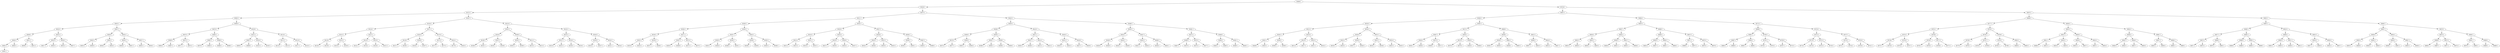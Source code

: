 digraph test_tree {
00498 [label=" 00498 2 "];00249 [label=" 00249 2 "];00498 -> 00249;
00746 [label=" 00746 2 "];00498 -> 00746;
00249 [label=" 00249 2 "];00125 [label=" 00125 2 "];00249 -> 00125;
00373 [label=" 00373 2 "];00249 -> 00373;
00125 [label=" 00125 2 "];00063 [label=" 00063 2 "];00125 -> 00063;
00187 [label=" 00187 2 "];00125 -> 00187;
00063 [label=" 00063 2 "];00032 [label=" 00032 2 "];00063 -> 00032;
00094 [label=" 00094 2 "];00063 -> 00094;
00032 [label=" 00032 2 "];00016 [label=" 00016 2 "];00032 -> 00016;
00047 [label=" 00047 2 "];00032 -> 00047;
00016 [label=" 00016 2 "];00008 [label=" 00008 2 "];00016 -> 00008;
00023 [label=" 00023 2 "];00016 -> 00023;
00008 [label=" 00008 2 "];00004 [label=" 00004 2 "];00008 -> 00004;
00011 [label=" 00011 2 "];00008 -> 00011;
00004 [label=" 00004 2 "];00002 [label=" 00002 2 "];00004 -> 00002;
00005 [label=" 00005 2 "];00004 -> 00005;
00002 [label=" 00002 2 "];00001 [label=" 00001 1 "];00002 -> 00001;
00001 [label=" 00001 1 "];00005 [label=" 00005 2 "];00011 [label=" 00011 2 "];00009 [label=" 00009 2 "];00011 -> 00009;
00012 [label=" 00012 2 "];00011 -> 00012;
00009 [label=" 00009 2 "];00012 [label=" 00012 2 "];00023 [label=" 00023 2 "];00019 [label=" 00019 2 "];00023 -> 00019;
00026 [label=" 00026 2 "];00023 -> 00026;
00019 [label=" 00019 2 "];00017 [label=" 00017 2 "];00019 -> 00017;
00020 [label=" 00020 2 "];00019 -> 00020;
00017 [label=" 00017 2 "];00020 [label=" 00020 2 "];00026 [label=" 00026 2 "];00024 [label=" 00024 2 "];00026 -> 00024;
00027 [label=" 00027 2 "];00026 -> 00027;
00024 [label=" 00024 2 "];00027 [label=" 00027 2 "];00047 [label=" 00047 2 "];00039 [label=" 00039 2 "];00047 -> 00039;
00054 [label=" 00054 2 "];00047 -> 00054;
00039 [label=" 00039 2 "];00035 [label=" 00035 2 "];00039 -> 00035;
00042 [label=" 00042 2 "];00039 -> 00042;
00035 [label=" 00035 2 "];00033 [label=" 00033 2 "];00035 -> 00033;
00036 [label=" 00036 2 "];00035 -> 00036;
00033 [label=" 00033 2 "];00036 [label=" 00036 2 "];00042 [label=" 00042 2 "];00040 [label=" 00040 2 "];00042 -> 00040;
00043 [label=" 00043 2 "];00042 -> 00043;
00040 [label=" 00040 2 "];00043 [label=" 00043 2 "];00054 [label=" 00054 2 "];00050 [label=" 00050 2 "];00054 -> 00050;
00057 [label=" 00057 2 "];00054 -> 00057;
00050 [label=" 00050 2 "];00048 [label=" 00048 2 "];00050 -> 00048;
00051 [label=" 00051 2 "];00050 -> 00051;
00048 [label=" 00048 2 "];00051 [label=" 00051 2 "];00057 [label=" 00057 2 "];00055 [label=" 00055 2 "];00057 -> 00055;
00058 [label=" 00058 2 "];00057 -> 00058;
00055 [label=" 00055 2 "];00058 [label=" 00058 2 "];00094 [label=" 00094 2 "];00078 [label=" 00078 2 "];00094 -> 00078;
00109 [label=" 00109 2 "];00094 -> 00109;
00078 [label=" 00078 2 "];00070 [label=" 00070 2 "];00078 -> 00070;
00085 [label=" 00085 2 "];00078 -> 00085;
00070 [label=" 00070 2 "];00066 [label=" 00066 2 "];00070 -> 00066;
00073 [label=" 00073 2 "];00070 -> 00073;
00066 [label=" 00066 2 "];00064 [label=" 00064 2 "];00066 -> 00064;
00067 [label=" 00067 2 "];00066 -> 00067;
00064 [label=" 00064 2 "];00067 [label=" 00067 2 "];00073 [label=" 00073 2 "];00071 [label=" 00071 2 "];00073 -> 00071;
00074 [label=" 00074 2 "];00073 -> 00074;
00071 [label=" 00071 2 "];00074 [label=" 00074 2 "];00085 [label=" 00085 2 "];00081 [label=" 00081 2 "];00085 -> 00081;
00088 [label=" 00088 2 "];00085 -> 00088;
00081 [label=" 00081 2 "];00079 [label=" 00079 2 "];00081 -> 00079;
00082 [label=" 00082 2 "];00081 -> 00082;
00079 [label=" 00079 2 "];00082 [label=" 00082 2 "];00088 [label=" 00088 2 "];00086 [label=" 00086 2 "];00088 -> 00086;
00089 [label=" 00089 2 "];00088 -> 00089;
00086 [label=" 00086 2 "];00089 [label=" 00089 2 "];00109 [label=" 00109 2 "];00101 [label=" 00101 2 "];00109 -> 00101;
00116 [label=" 00116 2 "];00109 -> 00116;
00101 [label=" 00101 2 "];00097 [label=" 00097 2 "];00101 -> 00097;
00104 [label=" 00104 2 "];00101 -> 00104;
00097 [label=" 00097 2 "];00095 [label=" 00095 2 "];00097 -> 00095;
00098 [label=" 00098 2 "];00097 -> 00098;
00095 [label=" 00095 2 "];00098 [label=" 00098 2 "];00104 [label=" 00104 2 "];00102 [label=" 00102 2 "];00104 -> 00102;
00105 [label=" 00105 2 "];00104 -> 00105;
00102 [label=" 00102 2 "];00105 [label=" 00105 2 "];00116 [label=" 00116 2 "];00112 [label=" 00112 2 "];00116 -> 00112;
00119 [label=" 00119 2 "];00116 -> 00119;
00112 [label=" 00112 2 "];00110 [label=" 00110 2 "];00112 -> 00110;
00113 [label=" 00113 2 "];00112 -> 00113;
00110 [label=" 00110 2 "];00113 [label=" 00113 2 "];00119 [label=" 00119 2 "];00117 [label=" 00117 2 "];00119 -> 00117;
00120 [label=" 00120 2 "];00119 -> 00120;
00117 [label=" 00117 2 "];00120 [label=" 00120 2 "];00187 [label=" 00187 2 "];00156 [label=" 00156 2 "];00187 -> 00156;
00218 [label=" 00218 2 "];00187 -> 00218;
00156 [label=" 00156 2 "];00140 [label=" 00140 2 "];00156 -> 00140;
00171 [label=" 00171 2 "];00156 -> 00171;
00140 [label=" 00140 2 "];00132 [label=" 00132 2 "];00140 -> 00132;
00147 [label=" 00147 2 "];00140 -> 00147;
00132 [label=" 00132 2 "];00128 [label=" 00128 2 "];00132 -> 00128;
00135 [label=" 00135 2 "];00132 -> 00135;
00128 [label=" 00128 2 "];00126 [label=" 00126 2 "];00128 -> 00126;
00129 [label=" 00129 2 "];00128 -> 00129;
00126 [label=" 00126 2 "];00129 [label=" 00129 2 "];00135 [label=" 00135 2 "];00133 [label=" 00133 2 "];00135 -> 00133;
00136 [label=" 00136 2 "];00135 -> 00136;
00133 [label=" 00133 2 "];00136 [label=" 00136 2 "];00147 [label=" 00147 2 "];00143 [label=" 00143 2 "];00147 -> 00143;
00150 [label=" 00150 2 "];00147 -> 00150;
00143 [label=" 00143 2 "];00141 [label=" 00141 2 "];00143 -> 00141;
00144 [label=" 00144 2 "];00143 -> 00144;
00141 [label=" 00141 2 "];00144 [label=" 00144 2 "];00150 [label=" 00150 2 "];00148 [label=" 00148 2 "];00150 -> 00148;
00151 [label=" 00151 2 "];00150 -> 00151;
00148 [label=" 00148 2 "];00151 [label=" 00151 2 "];00171 [label=" 00171 2 "];00163 [label=" 00163 2 "];00171 -> 00163;
00178 [label=" 00178 2 "];00171 -> 00178;
00163 [label=" 00163 2 "];00159 [label=" 00159 2 "];00163 -> 00159;
00166 [label=" 00166 2 "];00163 -> 00166;
00159 [label=" 00159 2 "];00157 [label=" 00157 2 "];00159 -> 00157;
00160 [label=" 00160 2 "];00159 -> 00160;
00157 [label=" 00157 2 "];00160 [label=" 00160 2 "];00166 [label=" 00166 2 "];00164 [label=" 00164 2 "];00166 -> 00164;
00167 [label=" 00167 2 "];00166 -> 00167;
00164 [label=" 00164 2 "];00167 [label=" 00167 2 "];00178 [label=" 00178 2 "];00174 [label=" 00174 2 "];00178 -> 00174;
00181 [label=" 00181 2 "];00178 -> 00181;
00174 [label=" 00174 2 "];00172 [label=" 00172 2 "];00174 -> 00172;
00175 [label=" 00175 2 "];00174 -> 00175;
00172 [label=" 00172 2 "];00175 [label=" 00175 2 "];00181 [label=" 00181 2 "];00179 [label=" 00179 2 "];00181 -> 00179;
00182 [label=" 00182 2 "];00181 -> 00182;
00179 [label=" 00179 2 "];00182 [label=" 00182 2 "];00218 [label=" 00218 2 "];00202 [label=" 00202 2 "];00218 -> 00202;
00233 [label=" 00233 2 "];00218 -> 00233;
00202 [label=" 00202 2 "];00194 [label=" 00194 2 "];00202 -> 00194;
00209 [label=" 00209 2 "];00202 -> 00209;
00194 [label=" 00194 2 "];00190 [label=" 00190 2 "];00194 -> 00190;
00197 [label=" 00197 2 "];00194 -> 00197;
00190 [label=" 00190 2 "];00188 [label=" 00188 2 "];00190 -> 00188;
00191 [label=" 00191 2 "];00190 -> 00191;
00188 [label=" 00188 2 "];00191 [label=" 00191 2 "];00197 [label=" 00197 2 "];00195 [label=" 00195 2 "];00197 -> 00195;
00198 [label=" 00198 2 "];00197 -> 00198;
00195 [label=" 00195 2 "];00198 [label=" 00198 2 "];00209 [label=" 00209 2 "];00205 [label=" 00205 2 "];00209 -> 00205;
00212 [label=" 00212 2 "];00209 -> 00212;
00205 [label=" 00205 2 "];00203 [label=" 00203 2 "];00205 -> 00203;
00206 [label=" 00206 2 "];00205 -> 00206;
00203 [label=" 00203 2 "];00206 [label=" 00206 2 "];00212 [label=" 00212 2 "];00210 [label=" 00210 2 "];00212 -> 00210;
00213 [label=" 00213 2 "];00212 -> 00213;
00210 [label=" 00210 2 "];00213 [label=" 00213 2 "];00233 [label=" 00233 2 "];00225 [label=" 00225 2 "];00233 -> 00225;
00240 [label=" 00240 2 "];00233 -> 00240;
00225 [label=" 00225 2 "];00221 [label=" 00221 2 "];00225 -> 00221;
00228 [label=" 00228 2 "];00225 -> 00228;
00221 [label=" 00221 2 "];00219 [label=" 00219 2 "];00221 -> 00219;
00222 [label=" 00222 2 "];00221 -> 00222;
00219 [label=" 00219 2 "];00222 [label=" 00222 2 "];00228 [label=" 00228 2 "];00226 [label=" 00226 2 "];00228 -> 00226;
00229 [label=" 00229 2 "];00228 -> 00229;
00226 [label=" 00226 2 "];00229 [label=" 00229 2 "];00240 [label=" 00240 2 "];00236 [label=" 00236 2 "];00240 -> 00236;
00243 [label=" 00243 2 "];00240 -> 00243;
00236 [label=" 00236 2 "];00234 [label=" 00234 2 "];00236 -> 00234;
00237 [label=" 00237 2 "];00236 -> 00237;
00234 [label=" 00234 2 "];00237 [label=" 00237 2 "];00243 [label=" 00243 2 "];00241 [label=" 00241 2 "];00243 -> 00241;
00244 [label=" 00244 2 "];00243 -> 00244;
00241 [label=" 00241 2 "];00244 [label=" 00244 2 "];00373 [label=" 00373 2 "];00311 [label=" 00311 2 "];00373 -> 00311;
00435 [label=" 00435 2 "];00373 -> 00435;
00311 [label=" 00311 2 "];00280 [label=" 00280 2 "];00311 -> 00280;
00342 [label=" 00342 2 "];00311 -> 00342;
00280 [label=" 00280 2 "];00264 [label=" 00264 2 "];00280 -> 00264;
00295 [label=" 00295 2 "];00280 -> 00295;
00264 [label=" 00264 2 "];00256 [label=" 00256 2 "];00264 -> 00256;
00271 [label=" 00271 2 "];00264 -> 00271;
00256 [label=" 00256 2 "];00252 [label=" 00252 2 "];00256 -> 00252;
00259 [label=" 00259 2 "];00256 -> 00259;
00252 [label=" 00252 2 "];00250 [label=" 00250 2 "];00252 -> 00250;
00253 [label=" 00253 2 "];00252 -> 00253;
00250 [label=" 00250 2 "];00253 [label=" 00253 2 "];00259 [label=" 00259 2 "];00257 [label=" 00257 2 "];00259 -> 00257;
00260 [label=" 00260 2 "];00259 -> 00260;
00257 [label=" 00257 2 "];00260 [label=" 00260 2 "];00271 [label=" 00271 2 "];00267 [label=" 00267 2 "];00271 -> 00267;
00274 [label=" 00274 2 "];00271 -> 00274;
00267 [label=" 00267 2 "];00265 [label=" 00265 2 "];00267 -> 00265;
00268 [label=" 00268 2 "];00267 -> 00268;
00265 [label=" 00265 2 "];00268 [label=" 00268 2 "];00274 [label=" 00274 2 "];00272 [label=" 00272 2 "];00274 -> 00272;
00275 [label=" 00275 2 "];00274 -> 00275;
00272 [label=" 00272 2 "];00275 [label=" 00275 2 "];00295 [label=" 00295 2 "];00287 [label=" 00287 2 "];00295 -> 00287;
00302 [label=" 00302 2 "];00295 -> 00302;
00287 [label=" 00287 2 "];00283 [label=" 00283 2 "];00287 -> 00283;
00290 [label=" 00290 2 "];00287 -> 00290;
00283 [label=" 00283 2 "];00281 [label=" 00281 2 "];00283 -> 00281;
00284 [label=" 00284 2 "];00283 -> 00284;
00281 [label=" 00281 2 "];00284 [label=" 00284 2 "];00290 [label=" 00290 2 "];00288 [label=" 00288 2 "];00290 -> 00288;
00291 [label=" 00291 2 "];00290 -> 00291;
00288 [label=" 00288 2 "];00291 [label=" 00291 2 "];00302 [label=" 00302 2 "];00298 [label=" 00298 2 "];00302 -> 00298;
00305 [label=" 00305 2 "];00302 -> 00305;
00298 [label=" 00298 2 "];00296 [label=" 00296 2 "];00298 -> 00296;
00299 [label=" 00299 2 "];00298 -> 00299;
00296 [label=" 00296 2 "];00299 [label=" 00299 2 "];00305 [label=" 00305 2 "];00303 [label=" 00303 2 "];00305 -> 00303;
00306 [label=" 00306 2 "];00305 -> 00306;
00303 [label=" 00303 2 "];00306 [label=" 00306 2 "];00342 [label=" 00342 2 "];00326 [label=" 00326 2 "];00342 -> 00326;
00357 [label=" 00357 2 "];00342 -> 00357;
00326 [label=" 00326 2 "];00318 [label=" 00318 2 "];00326 -> 00318;
00333 [label=" 00333 2 "];00326 -> 00333;
00318 [label=" 00318 2 "];00314 [label=" 00314 2 "];00318 -> 00314;
00321 [label=" 00321 2 "];00318 -> 00321;
00314 [label=" 00314 2 "];00312 [label=" 00312 2 "];00314 -> 00312;
00315 [label=" 00315 2 "];00314 -> 00315;
00312 [label=" 00312 2 "];00315 [label=" 00315 2 "];00321 [label=" 00321 2 "];00319 [label=" 00319 2 "];00321 -> 00319;
00322 [label=" 00322 2 "];00321 -> 00322;
00319 [label=" 00319 2 "];00322 [label=" 00322 2 "];00333 [label=" 00333 2 "];00329 [label=" 00329 2 "];00333 -> 00329;
00336 [label=" 00336 2 "];00333 -> 00336;
00329 [label=" 00329 2 "];00327 [label=" 00327 2 "];00329 -> 00327;
00330 [label=" 00330 2 "];00329 -> 00330;
00327 [label=" 00327 2 "];00330 [label=" 00330 2 "];00336 [label=" 00336 2 "];00334 [label=" 00334 2 "];00336 -> 00334;
00337 [label=" 00337 2 "];00336 -> 00337;
00334 [label=" 00334 2 "];00337 [label=" 00337 2 "];00357 [label=" 00357 2 "];00349 [label=" 00349 2 "];00357 -> 00349;
00364 [label=" 00364 2 "];00357 -> 00364;
00349 [label=" 00349 2 "];00345 [label=" 00345 2 "];00349 -> 00345;
00352 [label=" 00352 2 "];00349 -> 00352;
00345 [label=" 00345 2 "];00343 [label=" 00343 2 "];00345 -> 00343;
00346 [label=" 00346 2 "];00345 -> 00346;
00343 [label=" 00343 2 "];00346 [label=" 00346 2 "];00352 [label=" 00352 2 "];00350 [label=" 00350 2 "];00352 -> 00350;
00353 [label=" 00353 2 "];00352 -> 00353;
00350 [label=" 00350 2 "];00353 [label=" 00353 2 "];00364 [label=" 00364 2 "];00360 [label=" 00360 2 "];00364 -> 00360;
00367 [label=" 00367 2 "];00364 -> 00367;
00360 [label=" 00360 2 "];00358 [label=" 00358 2 "];00360 -> 00358;
00361 [label=" 00361 2 "];00360 -> 00361;
00358 [label=" 00358 2 "];00361 [label=" 00361 2 "];00367 [label=" 00367 2 "];00365 [label=" 00365 2 "];00367 -> 00365;
00368 [label=" 00368 2 "];00367 -> 00368;
00365 [label=" 00365 2 "];00368 [label=" 00368 2 "];00435 [label=" 00435 2 "];00404 [label=" 00404 2 "];00435 -> 00404;
00466 [label=" 00466 2 "];00435 -> 00466;
00404 [label=" 00404 2 "];00388 [label=" 00388 2 "];00404 -> 00388;
00419 [label=" 00419 2 "];00404 -> 00419;
00388 [label=" 00388 2 "];00380 [label=" 00380 2 "];00388 -> 00380;
00395 [label=" 00395 2 "];00388 -> 00395;
00380 [label=" 00380 2 "];00376 [label=" 00376 2 "];00380 -> 00376;
00383 [label=" 00383 2 "];00380 -> 00383;
00376 [label=" 00376 2 "];00374 [label=" 00374 2 "];00376 -> 00374;
00377 [label=" 00377 2 "];00376 -> 00377;
00374 [label=" 00374 2 "];00377 [label=" 00377 2 "];00383 [label=" 00383 2 "];00381 [label=" 00381 2 "];00383 -> 00381;
00384 [label=" 00384 2 "];00383 -> 00384;
00381 [label=" 00381 2 "];00384 [label=" 00384 2 "];00395 [label=" 00395 2 "];00391 [label=" 00391 2 "];00395 -> 00391;
00398 [label=" 00398 2 "];00395 -> 00398;
00391 [label=" 00391 2 "];00389 [label=" 00389 2 "];00391 -> 00389;
00392 [label=" 00392 2 "];00391 -> 00392;
00389 [label=" 00389 2 "];00392 [label=" 00392 2 "];00398 [label=" 00398 2 "];00396 [label=" 00396 2 "];00398 -> 00396;
00399 [label=" 00399 2 "];00398 -> 00399;
00396 [label=" 00396 2 "];00399 [label=" 00399 2 "];00419 [label=" 00419 2 "];00411 [label=" 00411 2 "];00419 -> 00411;
00426 [label=" 00426 2 "];00419 -> 00426;
00411 [label=" 00411 2 "];00407 [label=" 00407 2 "];00411 -> 00407;
00414 [label=" 00414 2 "];00411 -> 00414;
00407 [label=" 00407 2 "];00405 [label=" 00405 2 "];00407 -> 00405;
00408 [label=" 00408 2 "];00407 -> 00408;
00405 [label=" 00405 2 "];00408 [label=" 00408 2 "];00414 [label=" 00414 2 "];00412 [label=" 00412 2 "];00414 -> 00412;
00415 [label=" 00415 2 "];00414 -> 00415;
00412 [label=" 00412 2 "];00415 [label=" 00415 2 "];00426 [label=" 00426 2 "];00422 [label=" 00422 2 "];00426 -> 00422;
00429 [label=" 00429 2 "];00426 -> 00429;
00422 [label=" 00422 2 "];00420 [label=" 00420 2 "];00422 -> 00420;
00423 [label=" 00423 2 "];00422 -> 00423;
00420 [label=" 00420 2 "];00423 [label=" 00423 2 "];00429 [label=" 00429 2 "];00427 [label=" 00427 2 "];00429 -> 00427;
00430 [label=" 00430 2 "];00429 -> 00430;
00427 [label=" 00427 2 "];00430 [label=" 00430 2 "];00466 [label=" 00466 2 "];00450 [label=" 00450 2 "];00466 -> 00450;
00481 [label=" 00481 2 "];00466 -> 00481;
00450 [label=" 00450 2 "];00442 [label=" 00442 2 "];00450 -> 00442;
00457 [label=" 00457 2 "];00450 -> 00457;
00442 [label=" 00442 2 "];00438 [label=" 00438 2 "];00442 -> 00438;
00445 [label=" 00445 2 "];00442 -> 00445;
00438 [label=" 00438 2 "];00436 [label=" 00436 2 "];00438 -> 00436;
00439 [label=" 00439 2 "];00438 -> 00439;
00436 [label=" 00436 2 "];00439 [label=" 00439 2 "];00445 [label=" 00445 2 "];00443 [label=" 00443 2 "];00445 -> 00443;
00446 [label=" 00446 2 "];00445 -> 00446;
00443 [label=" 00443 2 "];00446 [label=" 00446 2 "];00457 [label=" 00457 2 "];00453 [label=" 00453 2 "];00457 -> 00453;
00460 [label=" 00460 2 "];00457 -> 00460;
00453 [label=" 00453 2 "];00451 [label=" 00451 2 "];00453 -> 00451;
00454 [label=" 00454 2 "];00453 -> 00454;
00451 [label=" 00451 2 "];00454 [label=" 00454 2 "];00460 [label=" 00460 2 "];00458 [label=" 00458 2 "];00460 -> 00458;
00461 [label=" 00461 2 "];00460 -> 00461;
00458 [label=" 00458 2 "];00461 [label=" 00461 2 "];00481 [label=" 00481 2 "];00473 [label=" 00473 2 "];00481 -> 00473;
00488 [label=" 00488 2 "];00481 -> 00488;
00473 [label=" 00473 2 "];00469 [label=" 00469 2 "];00473 -> 00469;
00476 [label=" 00476 2 "];00473 -> 00476;
00469 [label=" 00469 2 "];00467 [label=" 00467 2 "];00469 -> 00467;
00470 [label=" 00470 2 "];00469 -> 00470;
00467 [label=" 00467 2 "];00470 [label=" 00470 2 "];00476 [label=" 00476 2 "];00474 [label=" 00474 2 "];00476 -> 00474;
00477 [label=" 00477 2 "];00476 -> 00477;
00474 [label=" 00474 2 "];00477 [label=" 00477 2 "];00488 [label=" 00488 2 "];00484 [label=" 00484 2 "];00488 -> 00484;
00491 [label=" 00491 2 "];00488 -> 00491;
00484 [label=" 00484 2 "];00482 [label=" 00482 2 "];00484 -> 00482;
00485 [label=" 00485 2 "];00484 -> 00485;
00482 [label=" 00482 2 "];00485 [label=" 00485 2 "];00491 [label=" 00491 2 "];00489 [label=" 00489 2 "];00491 -> 00489;
00492 [label=" 00492 2 "];00491 -> 00492;
00489 [label=" 00489 2 "];00492 [label=" 00492 2 "];00746 [label=" 00746 2 "];00622 [label=" 00622 2 "];00746 -> 00622;
00870 [label=" 00870 2 "];00746 -> 00870;
00622 [label=" 00622 2 "];00560 [label=" 00560 2 "];00622 -> 00560;
00684 [label=" 00684 2 "];00622 -> 00684;
00560 [label=" 00560 2 "];00529 [label=" 00529 2 "];00560 -> 00529;
00591 [label=" 00591 2 "];00560 -> 00591;
00529 [label=" 00529 2 "];00513 [label=" 00513 2 "];00529 -> 00513;
00544 [label=" 00544 2 "];00529 -> 00544;
00513 [label=" 00513 2 "];00505 [label=" 00505 2 "];00513 -> 00505;
00520 [label=" 00520 2 "];00513 -> 00520;
00505 [label=" 00505 2 "];00501 [label=" 00501 2 "];00505 -> 00501;
00508 [label=" 00508 2 "];00505 -> 00508;
00501 [label=" 00501 2 "];00499 [label=" 00499 2 "];00501 -> 00499;
00502 [label=" 00502 2 "];00501 -> 00502;
00499 [label=" 00499 2 "];00502 [label=" 00502 2 "];00508 [label=" 00508 2 "];00506 [label=" 00506 2 "];00508 -> 00506;
00509 [label=" 00509 2 "];00508 -> 00509;
00506 [label=" 00506 2 "];00509 [label=" 00509 2 "];00520 [label=" 00520 2 "];00516 [label=" 00516 2 "];00520 -> 00516;
00523 [label=" 00523 2 "];00520 -> 00523;
00516 [label=" 00516 2 "];00514 [label=" 00514 2 "];00516 -> 00514;
00517 [label=" 00517 2 "];00516 -> 00517;
00514 [label=" 00514 2 "];00517 [label=" 00517 2 "];00523 [label=" 00523 2 "];00521 [label=" 00521 2 "];00523 -> 00521;
00524 [label=" 00524 2 "];00523 -> 00524;
00521 [label=" 00521 2 "];00524 [label=" 00524 2 "];00544 [label=" 00544 2 "];00536 [label=" 00536 2 "];00544 -> 00536;
00551 [label=" 00551 2 "];00544 -> 00551;
00536 [label=" 00536 2 "];00532 [label=" 00532 2 "];00536 -> 00532;
00539 [label=" 00539 2 "];00536 -> 00539;
00532 [label=" 00532 2 "];00530 [label=" 00530 2 "];00532 -> 00530;
00533 [label=" 00533 2 "];00532 -> 00533;
00530 [label=" 00530 2 "];00533 [label=" 00533 2 "];00539 [label=" 00539 2 "];00537 [label=" 00537 2 "];00539 -> 00537;
00540 [label=" 00540 2 "];00539 -> 00540;
00537 [label=" 00537 2 "];00540 [label=" 00540 2 "];00551 [label=" 00551 2 "];00547 [label=" 00547 2 "];00551 -> 00547;
00554 [label=" 00554 2 "];00551 -> 00554;
00547 [label=" 00547 2 "];00545 [label=" 00545 2 "];00547 -> 00545;
00548 [label=" 00548 2 "];00547 -> 00548;
00545 [label=" 00545 2 "];00548 [label=" 00548 2 "];00554 [label=" 00554 2 "];00552 [label=" 00552 2 "];00554 -> 00552;
00555 [label=" 00555 2 "];00554 -> 00555;
00552 [label=" 00552 2 "];00555 [label=" 00555 2 "];00591 [label=" 00591 2 "];00575 [label=" 00575 2 "];00591 -> 00575;
00606 [label=" 00606 2 "];00591 -> 00606;
00575 [label=" 00575 2 "];00567 [label=" 00567 2 "];00575 -> 00567;
00582 [label=" 00582 2 "];00575 -> 00582;
00567 [label=" 00567 2 "];00563 [label=" 00563 2 "];00567 -> 00563;
00570 [label=" 00570 2 "];00567 -> 00570;
00563 [label=" 00563 2 "];00561 [label=" 00561 2 "];00563 -> 00561;
00564 [label=" 00564 2 "];00563 -> 00564;
00561 [label=" 00561 2 "];00564 [label=" 00564 2 "];00570 [label=" 00570 2 "];00568 [label=" 00568 2 "];00570 -> 00568;
00571 [label=" 00571 2 "];00570 -> 00571;
00568 [label=" 00568 2 "];00571 [label=" 00571 2 "];00582 [label=" 00582 2 "];00578 [label=" 00578 2 "];00582 -> 00578;
00585 [label=" 00585 2 "];00582 -> 00585;
00578 [label=" 00578 2 "];00576 [label=" 00576 2 "];00578 -> 00576;
00579 [label=" 00579 2 "];00578 -> 00579;
00576 [label=" 00576 2 "];00579 [label=" 00579 2 "];00585 [label=" 00585 2 "];00583 [label=" 00583 2 "];00585 -> 00583;
00586 [label=" 00586 2 "];00585 -> 00586;
00583 [label=" 00583 2 "];00586 [label=" 00586 2 "];00606 [label=" 00606 2 "];00598 [label=" 00598 2 "];00606 -> 00598;
00613 [label=" 00613 2 "];00606 -> 00613;
00598 [label=" 00598 2 "];00594 [label=" 00594 2 "];00598 -> 00594;
00601 [label=" 00601 2 "];00598 -> 00601;
00594 [label=" 00594 2 "];00592 [label=" 00592 2 "];00594 -> 00592;
00595 [label=" 00595 2 "];00594 -> 00595;
00592 [label=" 00592 2 "];00595 [label=" 00595 2 "];00601 [label=" 00601 2 "];00599 [label=" 00599 2 "];00601 -> 00599;
00602 [label=" 00602 2 "];00601 -> 00602;
00599 [label=" 00599 2 "];00602 [label=" 00602 2 "];00613 [label=" 00613 2 "];00609 [label=" 00609 2 "];00613 -> 00609;
00616 [label=" 00616 2 "];00613 -> 00616;
00609 [label=" 00609 2 "];00607 [label=" 00607 2 "];00609 -> 00607;
00610 [label=" 00610 2 "];00609 -> 00610;
00607 [label=" 00607 2 "];00610 [label=" 00610 2 "];00616 [label=" 00616 2 "];00614 [label=" 00614 2 "];00616 -> 00614;
00617 [label=" 00617 2 "];00616 -> 00617;
00614 [label=" 00614 2 "];00617 [label=" 00617 2 "];00684 [label=" 00684 2 "];00653 [label=" 00653 2 "];00684 -> 00653;
00715 [label=" 00715 2 "];00684 -> 00715;
00653 [label=" 00653 2 "];00637 [label=" 00637 2 "];00653 -> 00637;
00668 [label=" 00668 2 "];00653 -> 00668;
00637 [label=" 00637 2 "];00629 [label=" 00629 2 "];00637 -> 00629;
00644 [label=" 00644 2 "];00637 -> 00644;
00629 [label=" 00629 2 "];00625 [label=" 00625 2 "];00629 -> 00625;
00632 [label=" 00632 2 "];00629 -> 00632;
00625 [label=" 00625 2 "];00623 [label=" 00623 2 "];00625 -> 00623;
00626 [label=" 00626 2 "];00625 -> 00626;
00623 [label=" 00623 2 "];00626 [label=" 00626 2 "];00632 [label=" 00632 2 "];00630 [label=" 00630 2 "];00632 -> 00630;
00633 [label=" 00633 2 "];00632 -> 00633;
00630 [label=" 00630 2 "];00633 [label=" 00633 2 "];00644 [label=" 00644 2 "];00640 [label=" 00640 2 "];00644 -> 00640;
00647 [label=" 00647 2 "];00644 -> 00647;
00640 [label=" 00640 2 "];00638 [label=" 00638 2 "];00640 -> 00638;
00641 [label=" 00641 2 "];00640 -> 00641;
00638 [label=" 00638 2 "];00641 [label=" 00641 2 "];00647 [label=" 00647 2 "];00645 [label=" 00645 2 "];00647 -> 00645;
00648 [label=" 00648 2 "];00647 -> 00648;
00645 [label=" 00645 2 "];00648 [label=" 00648 2 "];00668 [label=" 00668 2 "];00660 [label=" 00660 2 "];00668 -> 00660;
00675 [label=" 00675 2 "];00668 -> 00675;
00660 [label=" 00660 2 "];00656 [label=" 00656 2 "];00660 -> 00656;
00663 [label=" 00663 2 "];00660 -> 00663;
00656 [label=" 00656 2 "];00654 [label=" 00654 2 "];00656 -> 00654;
00657 [label=" 00657 2 "];00656 -> 00657;
00654 [label=" 00654 2 "];00657 [label=" 00657 2 "];00663 [label=" 00663 2 "];00661 [label=" 00661 2 "];00663 -> 00661;
00664 [label=" 00664 2 "];00663 -> 00664;
00661 [label=" 00661 2 "];00664 [label=" 00664 2 "];00675 [label=" 00675 2 "];00671 [label=" 00671 2 "];00675 -> 00671;
00678 [label=" 00678 2 "];00675 -> 00678;
00671 [label=" 00671 2 "];00669 [label=" 00669 2 "];00671 -> 00669;
00672 [label=" 00672 2 "];00671 -> 00672;
00669 [label=" 00669 2 "];00672 [label=" 00672 2 "];00678 [label=" 00678 2 "];00676 [label=" 00676 2 "];00678 -> 00676;
00679 [label=" 00679 2 "];00678 -> 00679;
00676 [label=" 00676 2 "];00679 [label=" 00679 2 "];00715 [label=" 00715 2 "];00699 [label=" 00699 2 "];00715 -> 00699;
00730 [label=" 00730 2 "];00715 -> 00730;
00699 [label=" 00699 2 "];00691 [label=" 00691 2 "];00699 -> 00691;
00706 [label=" 00706 2 "];00699 -> 00706;
00691 [label=" 00691 2 "];00687 [label=" 00687 2 "];00691 -> 00687;
00694 [label=" 00694 2 "];00691 -> 00694;
00687 [label=" 00687 2 "];00685 [label=" 00685 2 "];00687 -> 00685;
00688 [label=" 00688 2 "];00687 -> 00688;
00685 [label=" 00685 2 "];00688 [label=" 00688 2 "];00694 [label=" 00694 2 "];00692 [label=" 00692 2 "];00694 -> 00692;
00695 [label=" 00695 2 "];00694 -> 00695;
00692 [label=" 00692 2 "];00695 [label=" 00695 2 "];00706 [label=" 00706 2 "];00702 [label=" 00702 2 "];00706 -> 00702;
00709 [label=" 00709 2 "];00706 -> 00709;
00702 [label=" 00702 2 "];00700 [label=" 00700 2 "];00702 -> 00700;
00703 [label=" 00703 2 "];00702 -> 00703;
00700 [label=" 00700 2 "];00703 [label=" 00703 2 "];00709 [label=" 00709 2 "];00707 [label=" 00707 2 "];00709 -> 00707;
00710 [label=" 00710 2 "];00709 -> 00710;
00707 [label=" 00707 2 "];00710 [label=" 00710 2 "];00730 [label=" 00730 2 "];00722 [label=" 00722 2 "];00730 -> 00722;
00737 [label=" 00737 2 "];00730 -> 00737;
00722 [label=" 00722 2 "];00718 [label=" 00718 2 "];00722 -> 00718;
00725 [label=" 00725 2 "];00722 -> 00725;
00718 [label=" 00718 2 "];00716 [label=" 00716 2 "];00718 -> 00716;
00719 [label=" 00719 2 "];00718 -> 00719;
00716 [label=" 00716 2 "];00719 [label=" 00719 2 "];00725 [label=" 00725 2 "];00723 [label=" 00723 2 "];00725 -> 00723;
00726 [label=" 00726 2 "];00725 -> 00726;
00723 [label=" 00723 2 "];00726 [label=" 00726 2 "];00737 [label=" 00737 2 "];00733 [label=" 00733 2 "];00737 -> 00733;
00740 [label=" 00740 2 "];00737 -> 00740;
00733 [label=" 00733 2 "];00731 [label=" 00731 2 "];00733 -> 00731;
00734 [label=" 00734 2 "];00733 -> 00734;
00731 [label=" 00731 2 "];00734 [label=" 00734 2 "];00740 [label=" 00740 2 "];00738 [label=" 00738 2 "];00740 -> 00738;
00741 [label=" 00741 2 "];00740 -> 00741;
00738 [label=" 00738 2 "];00741 [label=" 00741 2 "];00870 [label=" 00870 2 "];00808 [label=" 00808 2 "];00870 -> 00808;
00932 [label=" 00932 2 "];00870 -> 00932;
00808 [label=" 00808 2 "];00777 [label=" 00777 2 "];00808 -> 00777;
00839 [label=" 00839 2 "];00808 -> 00839;
00777 [label=" 00777 2 "];00761 [label=" 00761 2 "];00777 -> 00761;
00792 [label=" 00792 2 "];00777 -> 00792;
00761 [label=" 00761 2 "];00753 [label=" 00753 2 "];00761 -> 00753;
00768 [label=" 00768 2 "];00761 -> 00768;
00753 [label=" 00753 2 "];00749 [label=" 00749 2 "];00753 -> 00749;
00756 [label=" 00756 2 "];00753 -> 00756;
00749 [label=" 00749 2 "];00747 [label=" 00747 2 "];00749 -> 00747;
00750 [label=" 00750 2 "];00749 -> 00750;
00747 [label=" 00747 2 "];00750 [label=" 00750 2 "];00756 [label=" 00756 2 "];00754 [label=" 00754 2 "];00756 -> 00754;
00757 [label=" 00757 2 "];00756 -> 00757;
00754 [label=" 00754 2 "];00757 [label=" 00757 2 "];00768 [label=" 00768 2 "];00764 [label=" 00764 2 "];00768 -> 00764;
00771 [label=" 00771 2 "];00768 -> 00771;
00764 [label=" 00764 2 "];00762 [label=" 00762 2 "];00764 -> 00762;
00765 [label=" 00765 2 "];00764 -> 00765;
00762 [label=" 00762 2 "];00765 [label=" 00765 2 "];00771 [label=" 00771 2 "];00769 [label=" 00769 2 "];00771 -> 00769;
00772 [label=" 00772 2 "];00771 -> 00772;
00769 [label=" 00769 2 "];00772 [label=" 00772 2 "];00792 [label=" 00792 2 "];00784 [label=" 00784 2 "];00792 -> 00784;
00799 [label=" 00799 2 "];00792 -> 00799;
00784 [label=" 00784 2 "];00780 [label=" 00780 2 "];00784 -> 00780;
00787 [label=" 00787 2 "];00784 -> 00787;
00780 [label=" 00780 2 "];00778 [label=" 00778 2 "];00780 -> 00778;
00781 [label=" 00781 2 "];00780 -> 00781;
00778 [label=" 00778 2 "];00781 [label=" 00781 2 "];00787 [label=" 00787 2 "];00785 [label=" 00785 2 "];00787 -> 00785;
00788 [label=" 00788 2 "];00787 -> 00788;
00785 [label=" 00785 2 "];00788 [label=" 00788 2 "];00799 [label=" 00799 2 "];00795 [label=" 00795 2 "];00799 -> 00795;
00802 [label=" 00802 2 "];00799 -> 00802;
00795 [label=" 00795 2 "];00793 [label=" 00793 2 "];00795 -> 00793;
00796 [label=" 00796 2 "];00795 -> 00796;
00793 [label=" 00793 2 "];00796 [label=" 00796 2 "];00802 [label=" 00802 2 "];00800 [label=" 00800 2 "];00802 -> 00800;
00803 [label=" 00803 2 "];00802 -> 00803;
00800 [label=" 00800 2 "];00803 [label=" 00803 2 "];00839 [label=" 00839 2 "];00823 [label=" 00823 2 "];00839 -> 00823;
00854 [label=" 00854 2 "];00839 -> 00854;
00823 [label=" 00823 2 "];00815 [label=" 00815 2 "];00823 -> 00815;
00830 [label=" 00830 2 "];00823 -> 00830;
00815 [label=" 00815 2 "];00811 [label=" 00811 2 "];00815 -> 00811;
00818 [label=" 00818 2 "];00815 -> 00818;
00811 [label=" 00811 2 "];00809 [label=" 00809 2 "];00811 -> 00809;
00812 [label=" 00812 2 "];00811 -> 00812;
00809 [label=" 00809 2 "];00812 [label=" 00812 2 "];00818 [label=" 00818 2 "];00816 [label=" 00816 2 "];00818 -> 00816;
00819 [label=" 00819 2 "];00818 -> 00819;
00816 [label=" 00816 2 "];00819 [label=" 00819 2 "];00830 [label=" 00830 2 "];00826 [label=" 00826 2 "];00830 -> 00826;
00833 [label=" 00833 2 "];00830 -> 00833;
00826 [label=" 00826 2 "];00824 [label=" 00824 2 "];00826 -> 00824;
00827 [label=" 00827 2 "];00826 -> 00827;
00824 [label=" 00824 2 "];00827 [label=" 00827 2 "];00833 [label=" 00833 2 "];00831 [label=" 00831 2 "];00833 -> 00831;
00834 [label=" 00834 2 "];00833 -> 00834;
00831 [label=" 00831 2 "];00834 [label=" 00834 2 "];00854 [label=" 00854 2 "];00846 [label=" 00846 2 "];00854 -> 00846;
00861 [label=" 00861 2 "];00854 -> 00861;
00846 [label=" 00846 2 "];00842 [label=" 00842 2 "];00846 -> 00842;
00849 [label=" 00849 2 "];00846 -> 00849;
00842 [label=" 00842 2 "];00840 [label=" 00840 2 "];00842 -> 00840;
00843 [label=" 00843 2 "];00842 -> 00843;
00840 [label=" 00840 2 "];00843 [label=" 00843 2 "];00849 [label=" 00849 2 "];00847 [label=" 00847 2 "];00849 -> 00847;
00850 [label=" 00850 2 "];00849 -> 00850;
00847 [label=" 00847 2 "];00850 [label=" 00850 2 "];00861 [label=" 00861 2 "];00857 [label=" 00857 2 "];00861 -> 00857;
00864 [label=" 00864 2 "];00861 -> 00864;
00857 [label=" 00857 2 "];00855 [label=" 00855 2 "];00857 -> 00855;
00858 [label=" 00858 2 "];00857 -> 00858;
00855 [label=" 00855 2 "];00858 [label=" 00858 2 "];00864 [label=" 00864 2 "];00862 [label=" 00862 2 "];00864 -> 00862;
00865 [label=" 00865 2 "];00864 -> 00865;
00862 [label=" 00862 2 "];00865 [label=" 00865 2 "];00932 [label=" 00932 2 "];00901 [label=" 00901 2 "];00932 -> 00901;
00963 [label=" 00963 2 "];00932 -> 00963;
00901 [label=" 00901 2 "];00885 [label=" 00885 2 "];00901 -> 00885;
00916 [label=" 00916 2 "];00901 -> 00916;
00885 [label=" 00885 2 "];00877 [label=" 00877 2 "];00885 -> 00877;
00892 [label=" 00892 2 "];00885 -> 00892;
00877 [label=" 00877 2 "];00873 [label=" 00873 2 "];00877 -> 00873;
00880 [label=" 00880 2 "];00877 -> 00880;
00873 [label=" 00873 2 "];00871 [label=" 00871 2 "];00873 -> 00871;
00874 [label=" 00874 2 "];00873 -> 00874;
00871 [label=" 00871 2 "];00874 [label=" 00874 2 "];00880 [label=" 00880 2 "];00878 [label=" 00878 2 "];00880 -> 00878;
00881 [label=" 00881 2 "];00880 -> 00881;
00878 [label=" 00878 2 "];00881 [label=" 00881 2 "];00892 [label=" 00892 2 "];00888 [label=" 00888 2 "];00892 -> 00888;
00895 [label=" 00895 2 "];00892 -> 00895;
00888 [label=" 00888 2 "];00886 [label=" 00886 2 "];00888 -> 00886;
00889 [label=" 00889 2 "];00888 -> 00889;
00886 [label=" 00886 2 "];00889 [label=" 00889 2 "];00895 [label=" 00895 2 "];00893 [label=" 00893 2 "];00895 -> 00893;
00896 [label=" 00896 2 "];00895 -> 00896;
00893 [label=" 00893 2 "];00896 [label=" 00896 2 "];00916 [label=" 00916 2 "];00908 [label=" 00908 2 "];00916 -> 00908;
00923 [label=" 00923 2 "];00916 -> 00923;
00908 [label=" 00908 2 "];00904 [label=" 00904 2 "];00908 -> 00904;
00911 [label=" 00911 2 "];00908 -> 00911;
00904 [label=" 00904 2 "];00902 [label=" 00902 2 "];00904 -> 00902;
00905 [label=" 00905 2 "];00904 -> 00905;
00902 [label=" 00902 2 "];00905 [label=" 00905 2 "];00911 [label=" 00911 2 "];00909 [label=" 00909 2 "];00911 -> 00909;
00912 [label=" 00912 2 "];00911 -> 00912;
00909 [label=" 00909 2 "];00912 [label=" 00912 2 "];00923 [label=" 00923 2 "];00919 [label=" 00919 2 "];00923 -> 00919;
00926 [label=" 00926 2 "];00923 -> 00926;
00919 [label=" 00919 2 "];00917 [label=" 00917 2 "];00919 -> 00917;
00920 [label=" 00920 2 "];00919 -> 00920;
00917 [label=" 00917 2 "];00920 [label=" 00920 2 "];00926 [label=" 00926 2 "];00924 [label=" 00924 2 "];00926 -> 00924;
00927 [label=" 00927 2 "];00926 -> 00927;
00924 [label=" 00924 2 "];00927 [label=" 00927 2 "];00963 [label=" 00963 2 "];00947 [label=" 00947 2 "];00963 -> 00947;
00978 [label=" 00978 2 "];00963 -> 00978;
00947 [label=" 00947 2 "];00939 [label=" 00939 2 "];00947 -> 00939;
00954 [label=" 00954 2 "];00947 -> 00954;
00939 [label=" 00939 2 "];00935 [label=" 00935 2 "];00939 -> 00935;
00942 [label=" 00942 2 "];00939 -> 00942;
00935 [label=" 00935 2 "];00933 [label=" 00933 2 "];00935 -> 00933;
00936 [label=" 00936 2 "];00935 -> 00936;
00933 [label=" 00933 2 "];00936 [label=" 00936 2 "];00942 [label=" 00942 2 "];00940 [label=" 00940 2 "];00942 -> 00940;
00943 [label=" 00943 2 "];00942 -> 00943;
00940 [label=" 00940 2 "];00943 [label=" 00943 2 "];00954 [label=" 00954 2 "];00950 [label=" 00950 2 "];00954 -> 00950;
00957 [label=" 00957 2 "];00954 -> 00957;
00950 [label=" 00950 2 "];00948 [label=" 00948 2 "];00950 -> 00948;
00951 [label=" 00951 2 "];00950 -> 00951;
00948 [label=" 00948 2 "];00951 [label=" 00951 2 "];00957 [label=" 00957 2 "];00955 [label=" 00955 2 "];00957 -> 00955;
00958 [label=" 00958 2 "];00957 -> 00958;
00955 [label=" 00955 2 "];00958 [label=" 00958 2 "];00978 [label=" 00978 2 "];00970 [label=" 00970 2 "];00978 -> 00970;
00985 [label=" 00985 2 "];00978 -> 00985;
00970 [label=" 00970 2 "];00966 [label=" 00966 2 "];00970 -> 00966;
00973 [label=" 00973 2 "];00970 -> 00973;
00966 [label=" 00966 2 "];00964 [label=" 00964 2 "];00966 -> 00964;
00967 [label=" 00967 2 "];00966 -> 00967;
00964 [label=" 00964 2 "];00967 [label=" 00967 2 "];00973 [label=" 00973 2 "];00971 [label=" 00971 2 "];00973 -> 00971;
00974 [label=" 00974 2 "];00973 -> 00974;
00971 [label=" 00971 2 "];00974 [label=" 00974 2 "];00985 [label=" 00985 2 "];00981 [label=" 00981 2 "];00985 -> 00981;
00988 [label=" 00988 2 "];00985 -> 00988;
00981 [label=" 00981 2 "];00979 [label=" 00979 2 "];00981 -> 00979;
00982 [label=" 00982 2 "];00981 -> 00982;
00979 [label=" 00979 2 "];00982 [label=" 00982 2 "];00988 [label=" 00988 2 "];00986 [label=" 00986 2 "];00988 -> 00986;
00989 [label=" 00989 2 "];00988 -> 00989;
00986 [label=" 00986 2 "];00989 [label=" 00989 2 "];}
